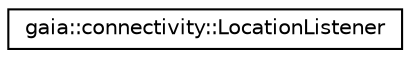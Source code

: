 digraph G
{
  edge [fontname="Helvetica",fontsize="10",labelfontname="Helvetica",labelfontsize="10"];
  node [fontname="Helvetica",fontsize="10",shape=record];
  rankdir=LR;
  Node1 [label="gaia::connectivity::LocationListener",height=0.2,width=0.4,color="black", fillcolor="white", style="filled",URL="$d6/d55/classgaia_1_1connectivity_1_1_location_listener.html",tooltip="Used for receiving notifications from the LocationManager when the location has changed."];
}
